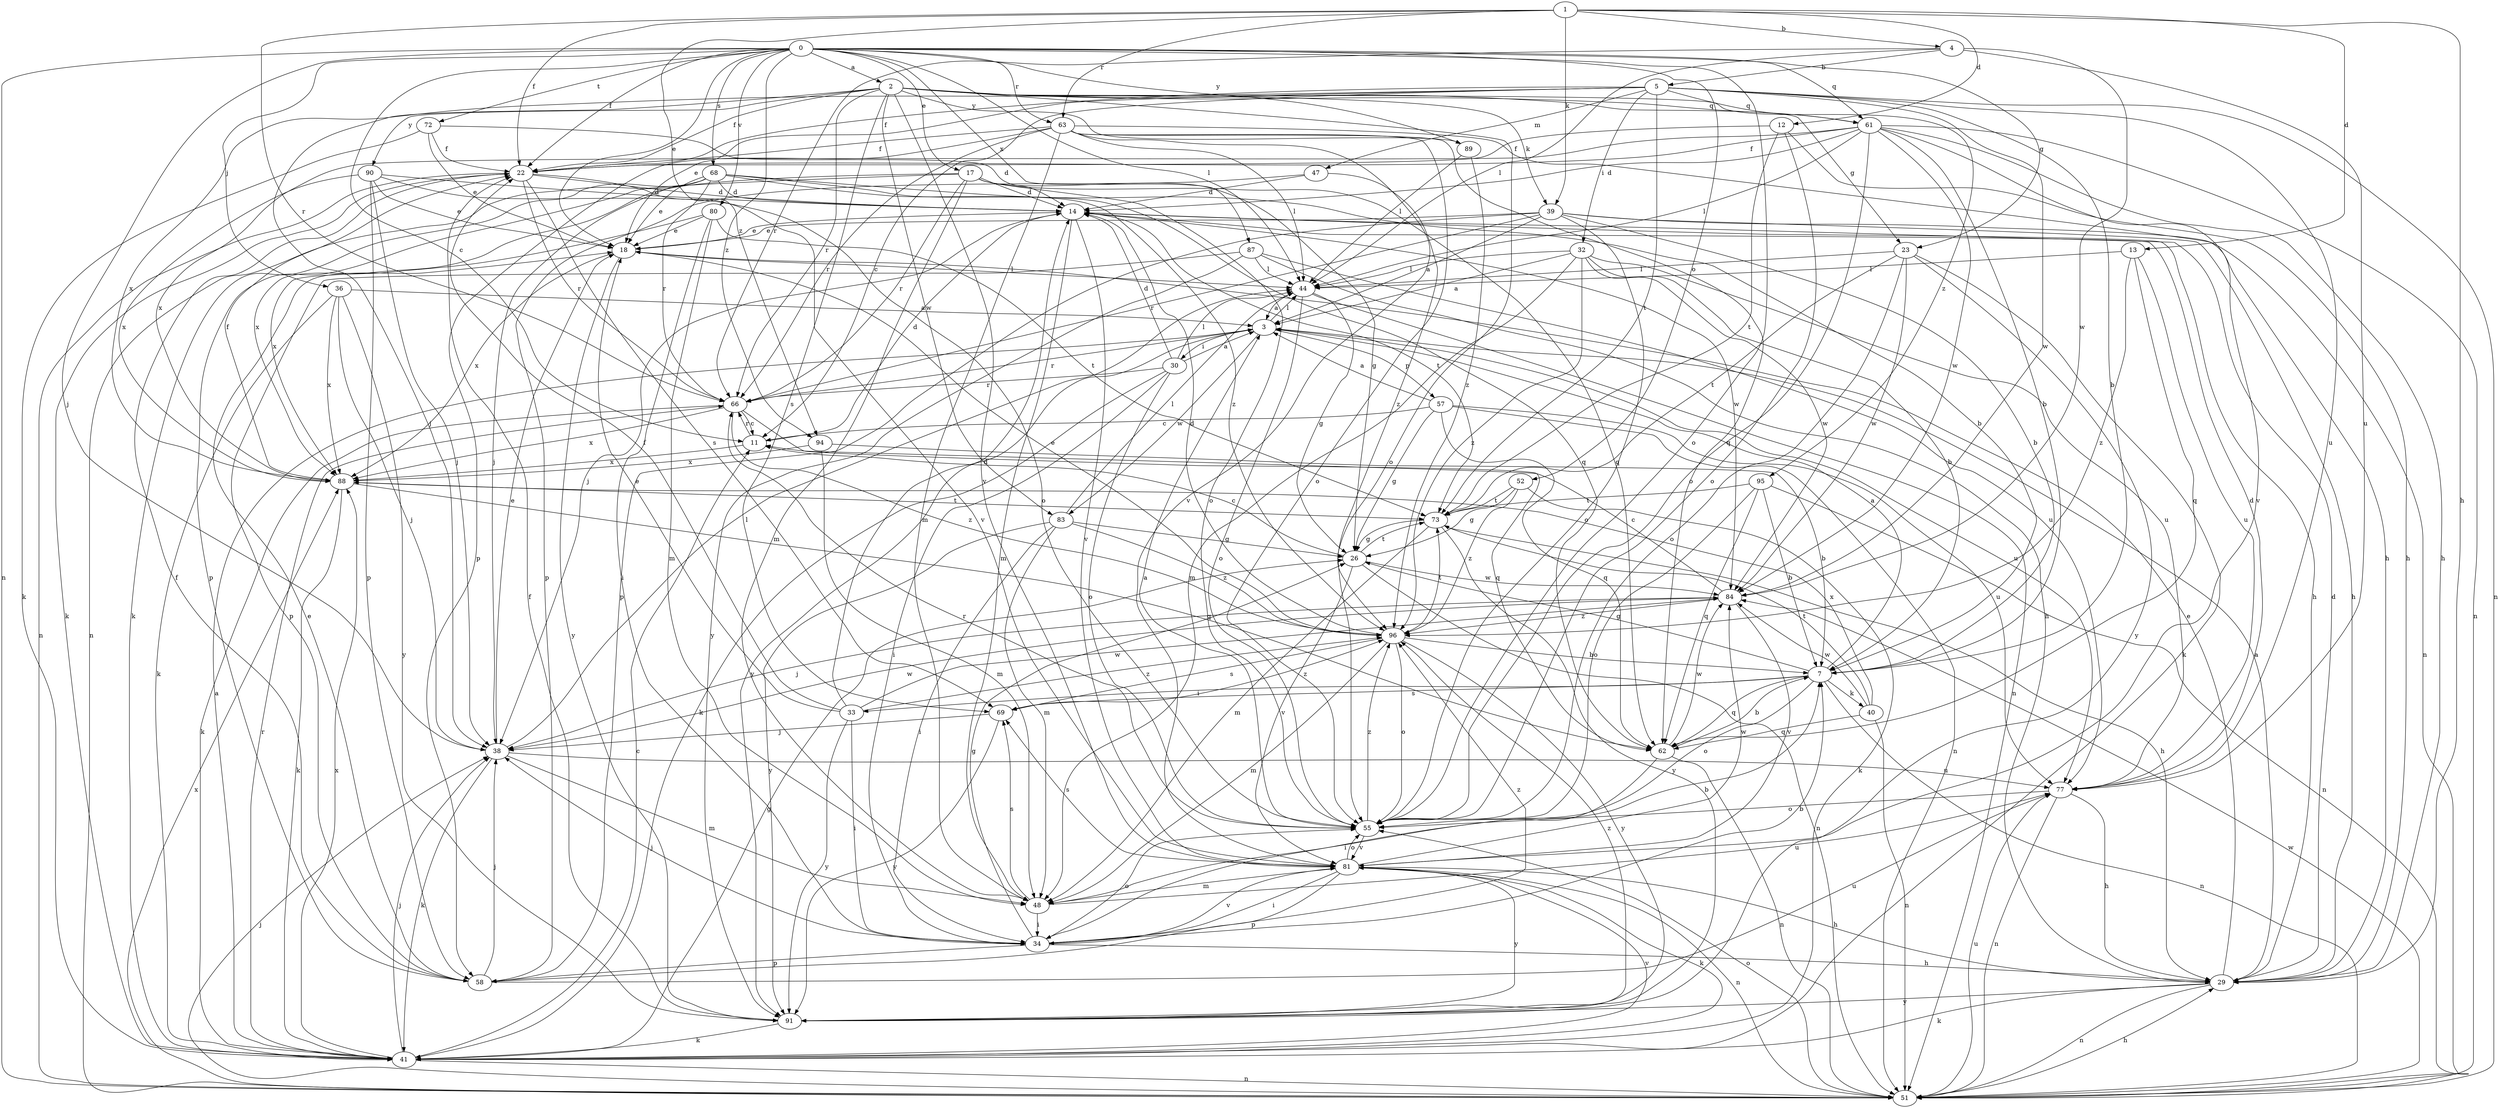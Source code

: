 strict digraph  {
0;
1;
2;
3;
4;
5;
7;
11;
12;
13;
14;
17;
18;
22;
23;
26;
29;
30;
32;
33;
34;
36;
38;
39;
40;
41;
44;
47;
48;
51;
52;
55;
57;
58;
61;
62;
63;
66;
68;
69;
72;
73;
77;
80;
81;
83;
84;
87;
88;
89;
90;
91;
94;
95;
96;
0 -> 2  [label=a];
0 -> 11  [label=c];
0 -> 17  [label=e];
0 -> 18  [label=e];
0 -> 22  [label=f];
0 -> 23  [label=g];
0 -> 36  [label=j];
0 -> 38  [label=j];
0 -> 44  [label=l];
0 -> 51  [label=n];
0 -> 52  [label=o];
0 -> 55  [label=o];
0 -> 61  [label=q];
0 -> 63  [label=r];
0 -> 68  [label=s];
0 -> 72  [label=t];
0 -> 80  [label=v];
0 -> 87  [label=x];
0 -> 89  [label=y];
0 -> 94  [label=z];
1 -> 4  [label=b];
1 -> 12  [label=d];
1 -> 13  [label=d];
1 -> 22  [label=f];
1 -> 29  [label=h];
1 -> 39  [label=k];
1 -> 63  [label=r];
1 -> 66  [label=r];
1 -> 94  [label=z];
2 -> 22  [label=f];
2 -> 23  [label=g];
2 -> 38  [label=j];
2 -> 39  [label=k];
2 -> 55  [label=o];
2 -> 61  [label=q];
2 -> 66  [label=r];
2 -> 69  [label=s];
2 -> 81  [label=v];
2 -> 83  [label=w];
2 -> 89  [label=y];
2 -> 90  [label=y];
2 -> 95  [label=z];
3 -> 30  [label=i];
3 -> 44  [label=l];
3 -> 57  [label=p];
3 -> 66  [label=r];
3 -> 77  [label=u];
3 -> 83  [label=w];
3 -> 91  [label=y];
4 -> 5  [label=b];
4 -> 44  [label=l];
4 -> 66  [label=r];
4 -> 77  [label=u];
4 -> 84  [label=w];
5 -> 7  [label=b];
5 -> 11  [label=c];
5 -> 18  [label=e];
5 -> 22  [label=f];
5 -> 32  [label=i];
5 -> 47  [label=m];
5 -> 51  [label=n];
5 -> 61  [label=q];
5 -> 73  [label=t];
5 -> 77  [label=u];
5 -> 84  [label=w];
5 -> 88  [label=x];
7 -> 3  [label=a];
7 -> 26  [label=g];
7 -> 33  [label=i];
7 -> 40  [label=k];
7 -> 51  [label=n];
7 -> 55  [label=o];
7 -> 62  [label=q];
7 -> 69  [label=s];
11 -> 14  [label=d];
11 -> 66  [label=r];
11 -> 88  [label=x];
12 -> 22  [label=f];
12 -> 29  [label=h];
12 -> 55  [label=o];
12 -> 73  [label=t];
13 -> 44  [label=l];
13 -> 62  [label=q];
13 -> 77  [label=u];
13 -> 96  [label=z];
14 -> 18  [label=e];
14 -> 29  [label=h];
14 -> 38  [label=j];
14 -> 48  [label=m];
14 -> 73  [label=t];
14 -> 81  [label=v];
14 -> 84  [label=w];
17 -> 14  [label=d];
17 -> 26  [label=g];
17 -> 48  [label=m];
17 -> 55  [label=o];
17 -> 58  [label=p];
17 -> 62  [label=q];
17 -> 66  [label=r];
17 -> 88  [label=x];
18 -> 44  [label=l];
18 -> 88  [label=x];
18 -> 91  [label=y];
22 -> 14  [label=d];
22 -> 41  [label=k];
22 -> 51  [label=n];
22 -> 66  [label=r];
22 -> 69  [label=s];
22 -> 81  [label=v];
23 -> 41  [label=k];
23 -> 44  [label=l];
23 -> 55  [label=o];
23 -> 73  [label=t];
23 -> 84  [label=w];
23 -> 91  [label=y];
26 -> 11  [label=c];
26 -> 51  [label=n];
26 -> 73  [label=t];
26 -> 81  [label=v];
26 -> 84  [label=w];
29 -> 3  [label=a];
29 -> 14  [label=d];
29 -> 18  [label=e];
29 -> 41  [label=k];
29 -> 51  [label=n];
29 -> 91  [label=y];
30 -> 3  [label=a];
30 -> 14  [label=d];
30 -> 34  [label=i];
30 -> 41  [label=k];
30 -> 44  [label=l];
30 -> 55  [label=o];
30 -> 66  [label=r];
32 -> 3  [label=a];
32 -> 7  [label=b];
32 -> 44  [label=l];
32 -> 48  [label=m];
32 -> 77  [label=u];
32 -> 84  [label=w];
32 -> 96  [label=z];
33 -> 14  [label=d];
33 -> 18  [label=e];
33 -> 22  [label=f];
33 -> 34  [label=i];
33 -> 84  [label=w];
33 -> 91  [label=y];
33 -> 96  [label=z];
34 -> 7  [label=b];
34 -> 26  [label=g];
34 -> 29  [label=h];
34 -> 38  [label=j];
34 -> 55  [label=o];
34 -> 58  [label=p];
34 -> 81  [label=v];
34 -> 96  [label=z];
36 -> 3  [label=a];
36 -> 38  [label=j];
36 -> 41  [label=k];
36 -> 88  [label=x];
36 -> 91  [label=y];
38 -> 18  [label=e];
38 -> 41  [label=k];
38 -> 44  [label=l];
38 -> 48  [label=m];
38 -> 77  [label=u];
38 -> 84  [label=w];
39 -> 3  [label=a];
39 -> 7  [label=b];
39 -> 18  [label=e];
39 -> 29  [label=h];
39 -> 51  [label=n];
39 -> 55  [label=o];
39 -> 58  [label=p];
39 -> 66  [label=r];
40 -> 51  [label=n];
40 -> 62  [label=q];
40 -> 73  [label=t];
40 -> 84  [label=w];
40 -> 88  [label=x];
41 -> 3  [label=a];
41 -> 11  [label=c];
41 -> 26  [label=g];
41 -> 38  [label=j];
41 -> 51  [label=n];
41 -> 66  [label=r];
41 -> 81  [label=v];
41 -> 88  [label=x];
44 -> 3  [label=a];
44 -> 26  [label=g];
44 -> 51  [label=n];
44 -> 55  [label=o];
47 -> 14  [label=d];
47 -> 58  [label=p];
47 -> 96  [label=z];
48 -> 7  [label=b];
48 -> 34  [label=i];
48 -> 69  [label=s];
48 -> 77  [label=u];
51 -> 29  [label=h];
51 -> 38  [label=j];
51 -> 55  [label=o];
51 -> 77  [label=u];
51 -> 84  [label=w];
51 -> 88  [label=x];
52 -> 26  [label=g];
52 -> 41  [label=k];
52 -> 73  [label=t];
52 -> 96  [label=z];
55 -> 3  [label=a];
55 -> 66  [label=r];
55 -> 81  [label=v];
55 -> 96  [label=z];
57 -> 3  [label=a];
57 -> 11  [label=c];
57 -> 26  [label=g];
57 -> 51  [label=n];
57 -> 62  [label=q];
57 -> 77  [label=u];
58 -> 18  [label=e];
58 -> 22  [label=f];
58 -> 38  [label=j];
58 -> 77  [label=u];
61 -> 7  [label=b];
61 -> 14  [label=d];
61 -> 22  [label=f];
61 -> 29  [label=h];
61 -> 44  [label=l];
61 -> 51  [label=n];
61 -> 55  [label=o];
61 -> 81  [label=v];
61 -> 84  [label=w];
61 -> 88  [label=x];
62 -> 7  [label=b];
62 -> 34  [label=i];
62 -> 51  [label=n];
62 -> 84  [label=w];
63 -> 22  [label=f];
63 -> 29  [label=h];
63 -> 44  [label=l];
63 -> 48  [label=m];
63 -> 55  [label=o];
63 -> 58  [label=p];
63 -> 62  [label=q];
63 -> 66  [label=r];
63 -> 81  [label=v];
66 -> 11  [label=c];
66 -> 41  [label=k];
66 -> 62  [label=q];
66 -> 88  [label=x];
66 -> 96  [label=z];
68 -> 7  [label=b];
68 -> 14  [label=d];
68 -> 18  [label=e];
68 -> 38  [label=j];
68 -> 41  [label=k];
68 -> 51  [label=n];
68 -> 62  [label=q];
68 -> 66  [label=r];
68 -> 96  [label=z];
69 -> 38  [label=j];
69 -> 91  [label=y];
69 -> 96  [label=z];
72 -> 14  [label=d];
72 -> 18  [label=e];
72 -> 22  [label=f];
72 -> 41  [label=k];
73 -> 26  [label=g];
73 -> 29  [label=h];
73 -> 48  [label=m];
73 -> 91  [label=y];
77 -> 14  [label=d];
77 -> 29  [label=h];
77 -> 51  [label=n];
77 -> 55  [label=o];
80 -> 18  [label=e];
80 -> 34  [label=i];
80 -> 48  [label=m];
80 -> 73  [label=t];
80 -> 88  [label=x];
81 -> 29  [label=h];
81 -> 34  [label=i];
81 -> 41  [label=k];
81 -> 48  [label=m];
81 -> 51  [label=n];
81 -> 55  [label=o];
81 -> 58  [label=p];
81 -> 69  [label=s];
81 -> 84  [label=w];
81 -> 91  [label=y];
83 -> 26  [label=g];
83 -> 34  [label=i];
83 -> 44  [label=l];
83 -> 48  [label=m];
83 -> 91  [label=y];
83 -> 96  [label=z];
84 -> 11  [label=c];
84 -> 38  [label=j];
84 -> 81  [label=v];
84 -> 96  [label=z];
87 -> 29  [label=h];
87 -> 44  [label=l];
87 -> 58  [label=p];
87 -> 77  [label=u];
87 -> 91  [label=y];
88 -> 22  [label=f];
88 -> 41  [label=k];
88 -> 62  [label=q];
88 -> 73  [label=t];
89 -> 44  [label=l];
89 -> 96  [label=z];
90 -> 14  [label=d];
90 -> 18  [label=e];
90 -> 38  [label=j];
90 -> 55  [label=o];
90 -> 58  [label=p];
90 -> 88  [label=x];
91 -> 22  [label=f];
91 -> 41  [label=k];
91 -> 96  [label=z];
94 -> 7  [label=b];
94 -> 48  [label=m];
94 -> 88  [label=x];
95 -> 7  [label=b];
95 -> 51  [label=n];
95 -> 55  [label=o];
95 -> 62  [label=q];
95 -> 73  [label=t];
96 -> 7  [label=b];
96 -> 14  [label=d];
96 -> 18  [label=e];
96 -> 48  [label=m];
96 -> 55  [label=o];
96 -> 69  [label=s];
96 -> 73  [label=t];
96 -> 91  [label=y];
}
